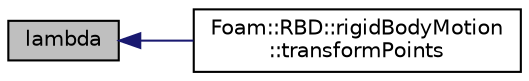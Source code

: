 digraph "lambda"
{
  bgcolor="transparent";
  edge [fontname="Helvetica",fontsize="10",labelfontname="Helvetica",labelfontsize="10"];
  node [fontname="Helvetica",fontsize="10",shape=record];
  rankdir="LR";
  Node1 [label="lambda",height=0.2,width=0.4,color="black", fillcolor="grey75", style="filled", fontcolor="black"];
  Node1 -> Node2 [dir="back",color="midnightblue",fontsize="10",style="solid",fontname="Helvetica"];
  Node2 [label="Foam::RBD::rigidBodyMotion\l::transformPoints",height=0.2,width=0.4,color="black",URL="$a02257.html#a4258186527cd4a91eb158e42d62a6d62",tooltip="Transform the given initial pointField of the specified body. "];
}
